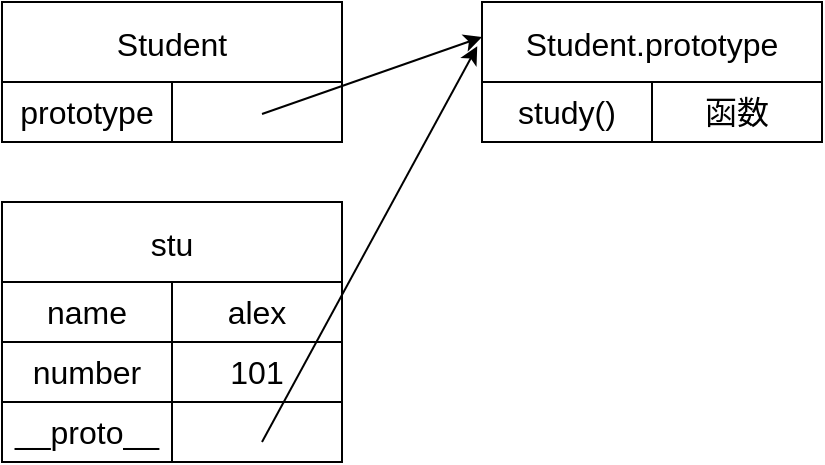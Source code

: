 <mxfile scale="1" border="10">
    <diagram name="第 1 页" id="EbtukHR9gNwVzoUgaPzp">
        <mxGraphModel dx="689" dy="404" grid="1" gridSize="10" guides="1" tooltips="1" connect="1" arrows="1" fold="1" page="1" pageScale="1" pageWidth="827" pageHeight="1169" background="#FFFFFF" math="0" shadow="0">
            <root>
                <mxCell id="0"/>
                <mxCell id="1" parent="0"/>
                <mxCell id="vs-vXoyDuYsgYAUwITqi-14" value="Student" style="shape=table;startSize=40;container=1;collapsible=0;childLayout=tableLayout;strokeColor=#000000;fontSize=16;fillColor=#FFFFFF;fontColor=#000000;gradientColor=none;" parent="1" vertex="1">
                    <mxGeometry x="100" y="290" width="170" height="70" as="geometry"/>
                </mxCell>
                <mxCell id="vs-vXoyDuYsgYAUwITqi-15" value="" style="shape=tableRow;horizontal=0;startSize=0;swimlaneHead=0;swimlaneBody=0;strokeColor=inherit;top=0;left=0;bottom=0;right=0;collapsible=0;dropTarget=0;fillColor=none;points=[[0,0.5],[1,0.5]];portConstraint=eastwest;fontSize=16;" parent="vs-vXoyDuYsgYAUwITqi-14" vertex="1">
                    <mxGeometry y="40" width="170" height="30" as="geometry"/>
                </mxCell>
                <mxCell id="vs-vXoyDuYsgYAUwITqi-16" value="prototype" style="shape=partialRectangle;html=1;whiteSpace=wrap;connectable=0;strokeColor=inherit;overflow=hidden;fillColor=none;top=0;left=0;bottom=0;right=0;pointerEvents=1;fontSize=16;fontColor=#000000;labelBackgroundColor=none;labelBorderColor=none;gradientColor=none;" parent="vs-vXoyDuYsgYAUwITqi-15" vertex="1">
                    <mxGeometry width="85" height="30" as="geometry">
                        <mxRectangle width="85" height="30" as="alternateBounds"/>
                    </mxGeometry>
                </mxCell>
                <mxCell id="vs-vXoyDuYsgYAUwITqi-17" value="" style="shape=partialRectangle;html=1;whiteSpace=wrap;connectable=0;strokeColor=inherit;overflow=hidden;fillColor=none;top=0;left=0;bottom=0;right=0;pointerEvents=1;fontSize=16;fontColor=#000000;labelBackgroundColor=none;labelBorderColor=none;gradientColor=none;" parent="vs-vXoyDuYsgYAUwITqi-15" vertex="1">
                    <mxGeometry x="85" width="85" height="30" as="geometry">
                        <mxRectangle width="85" height="30" as="alternateBounds"/>
                    </mxGeometry>
                </mxCell>
                <mxCell id="vs-vXoyDuYsgYAUwITqi-28" value="Student.prototype" style="shape=table;startSize=40;container=1;collapsible=0;childLayout=tableLayout;strokeColor=#000000;fontSize=16;fillColor=#FFFFFF;fontColor=#000000;" parent="1" vertex="1">
                    <mxGeometry x="340" y="290" width="170" height="70" as="geometry"/>
                </mxCell>
                <mxCell id="vs-vXoyDuYsgYAUwITqi-29" value="" style="shape=tableRow;horizontal=0;startSize=0;swimlaneHead=0;swimlaneBody=0;strokeColor=inherit;top=0;left=0;bottom=0;right=0;collapsible=0;dropTarget=0;fillColor=none;points=[[0,0.5],[1,0.5]];portConstraint=eastwest;fontSize=16;" parent="vs-vXoyDuYsgYAUwITqi-28" vertex="1">
                    <mxGeometry y="40" width="170" height="30" as="geometry"/>
                </mxCell>
                <mxCell id="vs-vXoyDuYsgYAUwITqi-30" value="study()" style="shape=partialRectangle;html=1;whiteSpace=wrap;connectable=0;strokeColor=inherit;overflow=hidden;fillColor=none;top=0;left=0;bottom=0;right=0;pointerEvents=1;fontSize=16;fontColor=#000000;" parent="vs-vXoyDuYsgYAUwITqi-29" vertex="1">
                    <mxGeometry width="85" height="30" as="geometry">
                        <mxRectangle width="85" height="30" as="alternateBounds"/>
                    </mxGeometry>
                </mxCell>
                <mxCell id="vs-vXoyDuYsgYAUwITqi-31" value="函数" style="shape=partialRectangle;html=1;whiteSpace=wrap;connectable=0;strokeColor=inherit;overflow=hidden;fillColor=none;top=0;left=0;bottom=0;right=0;pointerEvents=1;fontSize=16;fontColor=#000000;" parent="vs-vXoyDuYsgYAUwITqi-29" vertex="1">
                    <mxGeometry x="85" width="85" height="30" as="geometry">
                        <mxRectangle width="85" height="30" as="alternateBounds"/>
                    </mxGeometry>
                </mxCell>
                <mxCell id="vs-vXoyDuYsgYAUwITqi-32" value="" style="edgeStyle=none;orthogonalLoop=1;jettySize=auto;html=1;rounded=0;entryX=0;entryY=0.25;entryDx=0;entryDy=0;fontColor=#1A1A1A;labelBorderColor=#000000;strokeColor=#000000;" parent="1" target="vs-vXoyDuYsgYAUwITqi-28" edge="1">
                    <mxGeometry width="80" relative="1" as="geometry">
                        <mxPoint x="230" y="346" as="sourcePoint"/>
                        <mxPoint x="342.21" y="318.68" as="targetPoint"/>
                        <Array as="points"/>
                    </mxGeometry>
                </mxCell>
                <mxCell id="vs-vXoyDuYsgYAUwITqi-34" value="stu" style="shape=table;startSize=40;container=1;collapsible=0;childLayout=tableLayout;strokeColor=#000000;fontSize=16;fillColor=#FFFFFF;fontColor=#000000;" parent="1" vertex="1">
                    <mxGeometry x="100" y="390" width="170" height="130" as="geometry"/>
                </mxCell>
                <mxCell id="vs-vXoyDuYsgYAUwITqi-35" value="" style="shape=tableRow;horizontal=0;startSize=0;swimlaneHead=0;swimlaneBody=0;strokeColor=inherit;top=0;left=0;bottom=0;right=0;collapsible=0;dropTarget=0;fillColor=none;points=[[0,0.5],[1,0.5]];portConstraint=eastwest;fontSize=16;" parent="vs-vXoyDuYsgYAUwITqi-34" vertex="1">
                    <mxGeometry y="40" width="170" height="30" as="geometry"/>
                </mxCell>
                <mxCell id="vs-vXoyDuYsgYAUwITqi-36" value="name" style="shape=partialRectangle;html=1;whiteSpace=wrap;connectable=0;strokeColor=inherit;overflow=hidden;fillColor=none;top=0;left=0;bottom=0;right=0;pointerEvents=1;fontSize=16;fontColor=#000000;" parent="vs-vXoyDuYsgYAUwITqi-35" vertex="1">
                    <mxGeometry width="85" height="30" as="geometry">
                        <mxRectangle width="85" height="30" as="alternateBounds"/>
                    </mxGeometry>
                </mxCell>
                <mxCell id="vs-vXoyDuYsgYAUwITqi-37" value="alex" style="shape=partialRectangle;html=1;whiteSpace=wrap;connectable=0;strokeColor=inherit;overflow=hidden;fillColor=none;top=0;left=0;bottom=0;right=0;pointerEvents=1;fontSize=16;fontColor=#000000;" parent="vs-vXoyDuYsgYAUwITqi-35" vertex="1">
                    <mxGeometry x="85" width="85" height="30" as="geometry">
                        <mxRectangle width="85" height="30" as="alternateBounds"/>
                    </mxGeometry>
                </mxCell>
                <mxCell id="vs-vXoyDuYsgYAUwITqi-38" style="shape=tableRow;horizontal=0;startSize=0;swimlaneHead=0;swimlaneBody=0;strokeColor=inherit;top=0;left=0;bottom=0;right=0;collapsible=0;dropTarget=0;fillColor=none;points=[[0,0.5],[1,0.5]];portConstraint=eastwest;fontSize=16;" parent="vs-vXoyDuYsgYAUwITqi-34" vertex="1">
                    <mxGeometry y="70" width="170" height="30" as="geometry"/>
                </mxCell>
                <mxCell id="vs-vXoyDuYsgYAUwITqi-39" value="number" style="shape=partialRectangle;html=1;whiteSpace=wrap;connectable=0;strokeColor=inherit;overflow=hidden;fillColor=none;top=0;left=0;bottom=0;right=0;pointerEvents=1;fontSize=16;fontColor=#000000;" parent="vs-vXoyDuYsgYAUwITqi-38" vertex="1">
                    <mxGeometry width="85" height="30" as="geometry">
                        <mxRectangle width="85" height="30" as="alternateBounds"/>
                    </mxGeometry>
                </mxCell>
                <mxCell id="vs-vXoyDuYsgYAUwITqi-40" value="101" style="shape=partialRectangle;html=1;whiteSpace=wrap;connectable=0;strokeColor=inherit;overflow=hidden;fillColor=none;top=0;left=0;bottom=0;right=0;pointerEvents=1;fontSize=16;fontColor=#000000;" parent="vs-vXoyDuYsgYAUwITqi-38" vertex="1">
                    <mxGeometry x="85" width="85" height="30" as="geometry">
                        <mxRectangle width="85" height="30" as="alternateBounds"/>
                    </mxGeometry>
                </mxCell>
                <mxCell id="vs-vXoyDuYsgYAUwITqi-41" style="shape=tableRow;horizontal=0;startSize=0;swimlaneHead=0;swimlaneBody=0;strokeColor=inherit;top=0;left=0;bottom=0;right=0;collapsible=0;dropTarget=0;fillColor=none;points=[[0,0.5],[1,0.5]];portConstraint=eastwest;fontSize=16;" parent="vs-vXoyDuYsgYAUwITqi-34" vertex="1">
                    <mxGeometry y="100" width="170" height="30" as="geometry"/>
                </mxCell>
                <mxCell id="vs-vXoyDuYsgYAUwITqi-42" value="__proto__" style="shape=partialRectangle;html=1;whiteSpace=wrap;connectable=0;strokeColor=inherit;overflow=hidden;fillColor=none;top=0;left=0;bottom=0;right=0;pointerEvents=1;fontSize=16;fontColor=#000000;" parent="vs-vXoyDuYsgYAUwITqi-41" vertex="1">
                    <mxGeometry width="85" height="30" as="geometry">
                        <mxRectangle width="85" height="30" as="alternateBounds"/>
                    </mxGeometry>
                </mxCell>
                <mxCell id="vs-vXoyDuYsgYAUwITqi-43" style="shape=partialRectangle;html=1;whiteSpace=wrap;connectable=0;strokeColor=inherit;overflow=hidden;fillColor=none;top=0;left=0;bottom=0;right=0;pointerEvents=1;fontSize=16;fontColor=#000000;" parent="vs-vXoyDuYsgYAUwITqi-41" vertex="1">
                    <mxGeometry x="85" width="85" height="30" as="geometry">
                        <mxRectangle width="85" height="30" as="alternateBounds"/>
                    </mxGeometry>
                </mxCell>
                <mxCell id="vs-vXoyDuYsgYAUwITqi-44" value="" style="edgeStyle=none;orthogonalLoop=1;jettySize=auto;html=1;rounded=0;entryX=-0.014;entryY=0.316;entryDx=0;entryDy=0;entryPerimeter=0;strokeColor=#000000;" parent="1" target="vs-vXoyDuYsgYAUwITqi-28" edge="1">
                    <mxGeometry width="80" relative="1" as="geometry">
                        <mxPoint x="230" y="510" as="sourcePoint"/>
                        <mxPoint x="340" y="410" as="targetPoint"/>
                        <Array as="points"/>
                    </mxGeometry>
                </mxCell>
            </root>
        </mxGraphModel>
    </diagram>
</mxfile>